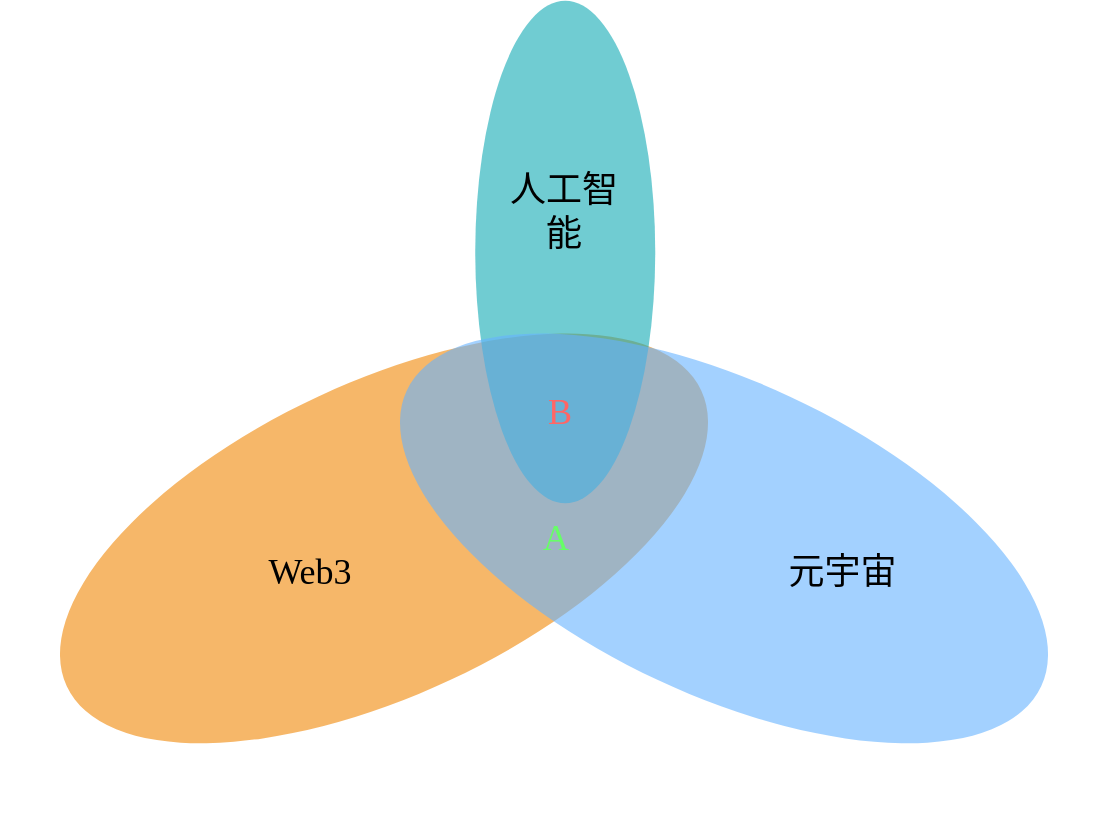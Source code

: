 <mxfile version="20.8.8" type="github">
  <diagram id="3228e29e-7158-1315-38df-8450db1d8a1d" name="Page-1">
    <mxGraphModel dx="1221" dy="822" grid="1" gridSize="10" guides="1" tooltips="1" connect="1" arrows="1" fold="1" page="1" pageScale="1" pageWidth="1169" pageHeight="827" background="none" math="0" shadow="0">
      <root>
        <mxCell id="0" />
        <mxCell id="1" parent="0" />
        <mxCell id="21541" value="" style="ellipse;whiteSpace=wrap;rotation=-25;fillColor=#F08705;opacity=60;strokeColor=none;html=1;" parent="1" vertex="1">
          <mxGeometry x="280" y="220" width="350" height="156.38" as="geometry" />
        </mxCell>
        <mxCell id="21544" value="" style="ellipse;whiteSpace=wrap;fillColor=#12AAB5;opacity=60;strokeColor=none;rotation=90;html=1;shadow=0;gradientColor=none;" parent="1" vertex="1">
          <mxGeometry x="420" y="110" width="251.24" height="90" as="geometry" />
        </mxCell>
        <mxCell id="yQlu2G9x0r_U7x9RARwV-21565" value="" style="ellipse;whiteSpace=wrap;rotation=205;fillColor=#66B2FF;opacity=60;strokeColor=none;html=1;direction=east;" vertex="1" parent="1">
          <mxGeometry x="450" y="220" width="350" height="156.38" as="geometry" />
        </mxCell>
        <mxCell id="yQlu2G9x0r_U7x9RARwV-21566" value="&lt;font face=&quot;得意黑&quot; style=&quot;font-size: 18px;&quot;&gt;人工智能&lt;/font&gt;" style="text;strokeColor=none;align=center;fillColor=none;html=1;verticalAlign=middle;whiteSpace=wrap;rounded=0;strokeWidth=6;fontSize=18;" vertex="1" parent="1">
          <mxGeometry x="513.43" y="120" width="64.38" height="30" as="geometry" />
        </mxCell>
        <mxCell id="yQlu2G9x0r_U7x9RARwV-21567" value="&lt;font face=&quot;得意黑&quot; style=&quot;font-size: 18px;&quot;&gt;Web3&lt;/font&gt;" style="text;strokeColor=none;align=center;fillColor=none;html=1;verticalAlign=middle;whiteSpace=wrap;rounded=0;strokeWidth=6;fontSize=18;" vertex="1" parent="1">
          <mxGeometry x="385.62" y="300" width="64.38" height="30" as="geometry" />
        </mxCell>
        <mxCell id="yQlu2G9x0r_U7x9RARwV-21568" value="&lt;font face=&quot;得意黑&quot;&gt;&amp;nbsp;元宇宙&lt;/font&gt;" style="text;strokeColor=none;align=center;fillColor=none;html=1;verticalAlign=middle;whiteSpace=wrap;rounded=0;strokeWidth=6;fontSize=18;" vertex="1" parent="1">
          <mxGeometry x="650" y="300" width="64.38" height="30" as="geometry" />
        </mxCell>
        <mxCell id="yQlu2G9x0r_U7x9RARwV-21569" value="A" style="text;strokeColor=none;align=center;fillColor=none;html=1;verticalAlign=middle;whiteSpace=wrap;rounded=0;fontSize=18;fontFamily=得意黑;fontColor=#66FF66;" vertex="1" parent="1">
          <mxGeometry x="510.5" y="283.19" width="60" height="30" as="geometry" />
        </mxCell>
        <mxCell id="yQlu2G9x0r_U7x9RARwV-21570" value="&lt;font&gt;B&lt;/font&gt;" style="text;strokeColor=none;align=center;fillColor=none;html=1;verticalAlign=middle;whiteSpace=wrap;rounded=0;fontSize=18;fontFamily=得意黑;fontColor=#FF6666;" vertex="1" parent="1">
          <mxGeometry x="513.43" y="220" width="60" height="30" as="geometry" />
        </mxCell>
      </root>
    </mxGraphModel>
  </diagram>
</mxfile>
